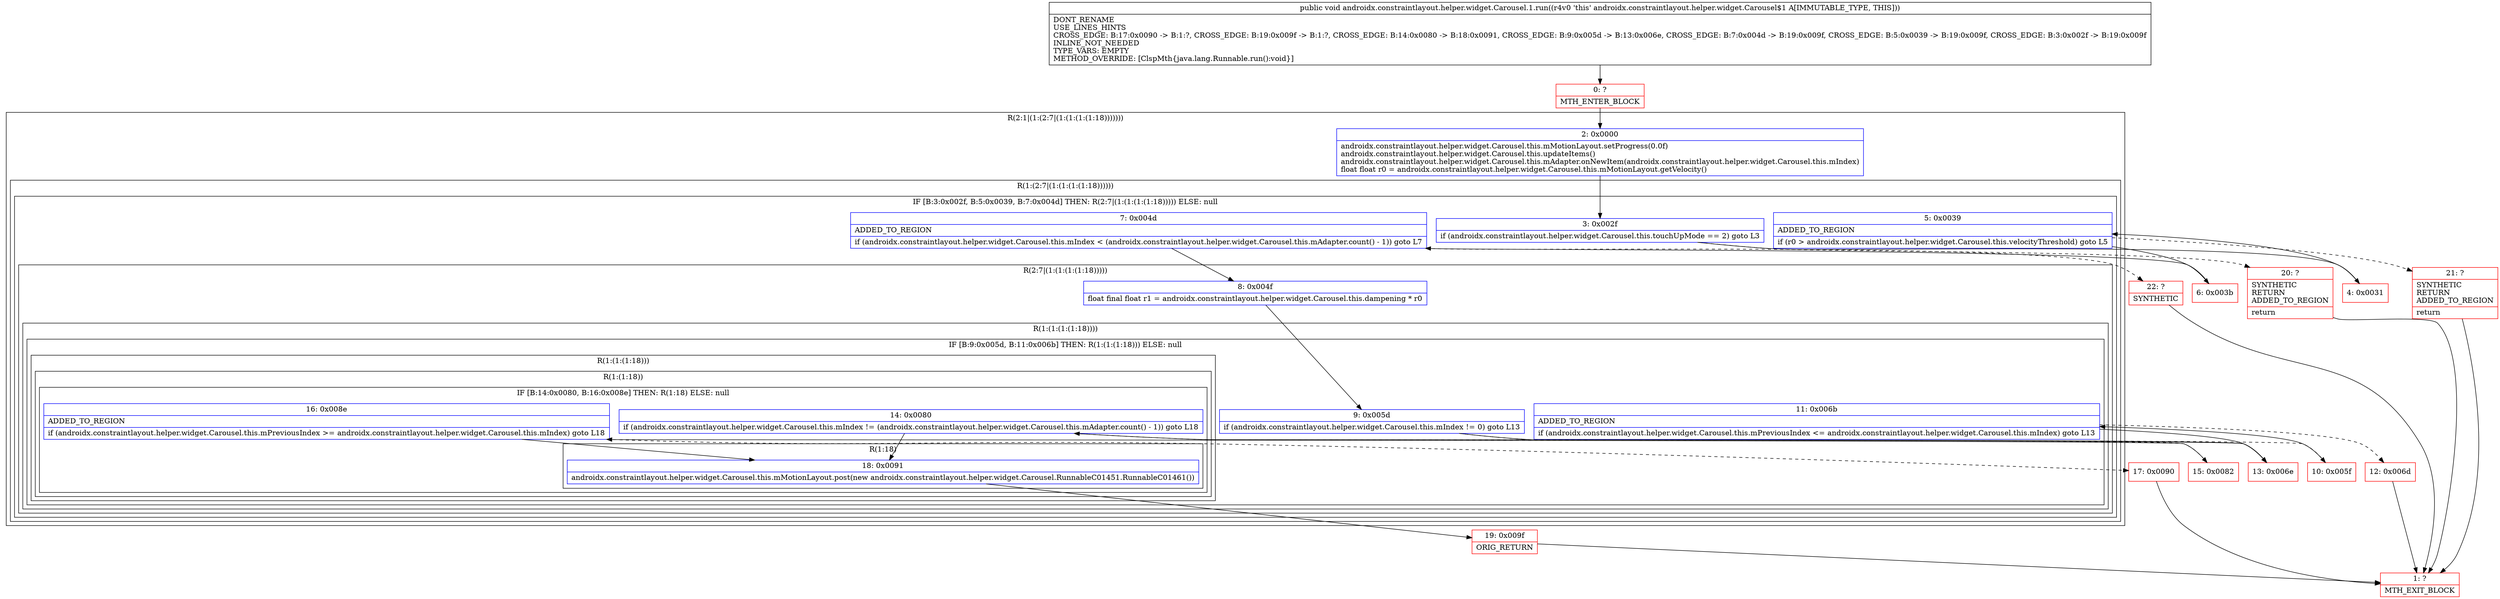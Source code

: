 digraph "CFG forandroidx.constraintlayout.helper.widget.Carousel.1.run()V" {
subgraph cluster_Region_1583212707 {
label = "R(2:1|(1:(2:7|(1:(1:(1:(1:18)))))))";
node [shape=record,color=blue];
Node_2 [shape=record,label="{2\:\ 0x0000|androidx.constraintlayout.helper.widget.Carousel.this.mMotionLayout.setProgress(0.0f)\landroidx.constraintlayout.helper.widget.Carousel.this.updateItems()\landroidx.constraintlayout.helper.widget.Carousel.this.mAdapter.onNewItem(androidx.constraintlayout.helper.widget.Carousel.this.mIndex)\lfloat float r0 = androidx.constraintlayout.helper.widget.Carousel.this.mMotionLayout.getVelocity()\l}"];
subgraph cluster_Region_32801773 {
label = "R(1:(2:7|(1:(1:(1:(1:18))))))";
node [shape=record,color=blue];
subgraph cluster_IfRegion_1733051674 {
label = "IF [B:3:0x002f, B:5:0x0039, B:7:0x004d] THEN: R(2:7|(1:(1:(1:(1:18))))) ELSE: null";
node [shape=record,color=blue];
Node_3 [shape=record,label="{3\:\ 0x002f|if (androidx.constraintlayout.helper.widget.Carousel.this.touchUpMode == 2) goto L3\l}"];
Node_5 [shape=record,label="{5\:\ 0x0039|ADDED_TO_REGION\l|if (r0 \> androidx.constraintlayout.helper.widget.Carousel.this.velocityThreshold) goto L5\l}"];
Node_7 [shape=record,label="{7\:\ 0x004d|ADDED_TO_REGION\l|if (androidx.constraintlayout.helper.widget.Carousel.this.mIndex \< (androidx.constraintlayout.helper.widget.Carousel.this.mAdapter.count() \- 1)) goto L7\l}"];
subgraph cluster_Region_1537295706 {
label = "R(2:7|(1:(1:(1:(1:18)))))";
node [shape=record,color=blue];
Node_8 [shape=record,label="{8\:\ 0x004f|float final float r1 = androidx.constraintlayout.helper.widget.Carousel.this.dampening * r0\l}"];
subgraph cluster_Region_1427555829 {
label = "R(1:(1:(1:(1:18))))";
node [shape=record,color=blue];
subgraph cluster_IfRegion_248788241 {
label = "IF [B:9:0x005d, B:11:0x006b] THEN: R(1:(1:(1:18))) ELSE: null";
node [shape=record,color=blue];
Node_9 [shape=record,label="{9\:\ 0x005d|if (androidx.constraintlayout.helper.widget.Carousel.this.mIndex != 0) goto L13\l}"];
Node_11 [shape=record,label="{11\:\ 0x006b|ADDED_TO_REGION\l|if (androidx.constraintlayout.helper.widget.Carousel.this.mPreviousIndex \<= androidx.constraintlayout.helper.widget.Carousel.this.mIndex) goto L13\l}"];
subgraph cluster_Region_1530314903 {
label = "R(1:(1:(1:18)))";
node [shape=record,color=blue];
subgraph cluster_Region_2130238455 {
label = "R(1:(1:18))";
node [shape=record,color=blue];
subgraph cluster_IfRegion_488804528 {
label = "IF [B:14:0x0080, B:16:0x008e] THEN: R(1:18) ELSE: null";
node [shape=record,color=blue];
Node_14 [shape=record,label="{14\:\ 0x0080|if (androidx.constraintlayout.helper.widget.Carousel.this.mIndex != (androidx.constraintlayout.helper.widget.Carousel.this.mAdapter.count() \- 1)) goto L18\l}"];
Node_16 [shape=record,label="{16\:\ 0x008e|ADDED_TO_REGION\l|if (androidx.constraintlayout.helper.widget.Carousel.this.mPreviousIndex \>= androidx.constraintlayout.helper.widget.Carousel.this.mIndex) goto L18\l}"];
subgraph cluster_Region_917767959 {
label = "R(1:18)";
node [shape=record,color=blue];
Node_18 [shape=record,label="{18\:\ 0x0091|androidx.constraintlayout.helper.widget.Carousel.this.mMotionLayout.post(new androidx.constraintlayout.helper.widget.Carousel.RunnableC01451.RunnableC01461())\l}"];
}
}
}
}
}
}
}
}
}
}
Node_0 [shape=record,color=red,label="{0\:\ ?|MTH_ENTER_BLOCK\l}"];
Node_4 [shape=record,color=red,label="{4\:\ 0x0031}"];
Node_6 [shape=record,color=red,label="{6\:\ 0x003b}"];
Node_10 [shape=record,color=red,label="{10\:\ 0x005f}"];
Node_12 [shape=record,color=red,label="{12\:\ 0x006d}"];
Node_1 [shape=record,color=red,label="{1\:\ ?|MTH_EXIT_BLOCK\l}"];
Node_13 [shape=record,color=red,label="{13\:\ 0x006e}"];
Node_15 [shape=record,color=red,label="{15\:\ 0x0082}"];
Node_17 [shape=record,color=red,label="{17\:\ 0x0090}"];
Node_19 [shape=record,color=red,label="{19\:\ 0x009f|ORIG_RETURN\l}"];
Node_22 [shape=record,color=red,label="{22\:\ ?|SYNTHETIC\l}"];
Node_21 [shape=record,color=red,label="{21\:\ ?|SYNTHETIC\lRETURN\lADDED_TO_REGION\l|return\l}"];
Node_20 [shape=record,color=red,label="{20\:\ ?|SYNTHETIC\lRETURN\lADDED_TO_REGION\l|return\l}"];
MethodNode[shape=record,label="{public void androidx.constraintlayout.helper.widget.Carousel.1.run((r4v0 'this' androidx.constraintlayout.helper.widget.Carousel$1 A[IMMUTABLE_TYPE, THIS]))  | DONT_RENAME\lUSE_LINES_HINTS\lCROSS_EDGE: B:17:0x0090 \-\> B:1:?, CROSS_EDGE: B:19:0x009f \-\> B:1:?, CROSS_EDGE: B:14:0x0080 \-\> B:18:0x0091, CROSS_EDGE: B:9:0x005d \-\> B:13:0x006e, CROSS_EDGE: B:7:0x004d \-\> B:19:0x009f, CROSS_EDGE: B:5:0x0039 \-\> B:19:0x009f, CROSS_EDGE: B:3:0x002f \-\> B:19:0x009f\lINLINE_NOT_NEEDED\lTYPE_VARS: EMPTY\lMETHOD_OVERRIDE: [ClspMth\{java.lang.Runnable.run():void\}]\l}"];
MethodNode -> Node_0;Node_2 -> Node_3;
Node_3 -> Node_4;
Node_3 -> Node_20[style=dashed];
Node_5 -> Node_6;
Node_5 -> Node_21[style=dashed];
Node_7 -> Node_8;
Node_7 -> Node_22[style=dashed];
Node_8 -> Node_9;
Node_9 -> Node_10[style=dashed];
Node_9 -> Node_13;
Node_11 -> Node_12[style=dashed];
Node_11 -> Node_13;
Node_14 -> Node_15[style=dashed];
Node_14 -> Node_18;
Node_16 -> Node_17[style=dashed];
Node_16 -> Node_18;
Node_18 -> Node_19;
Node_0 -> Node_2;
Node_4 -> Node_5;
Node_6 -> Node_7;
Node_10 -> Node_11;
Node_12 -> Node_1;
Node_13 -> Node_14;
Node_15 -> Node_16;
Node_17 -> Node_1;
Node_19 -> Node_1;
Node_22 -> Node_1;
Node_21 -> Node_1;
Node_20 -> Node_1;
}

